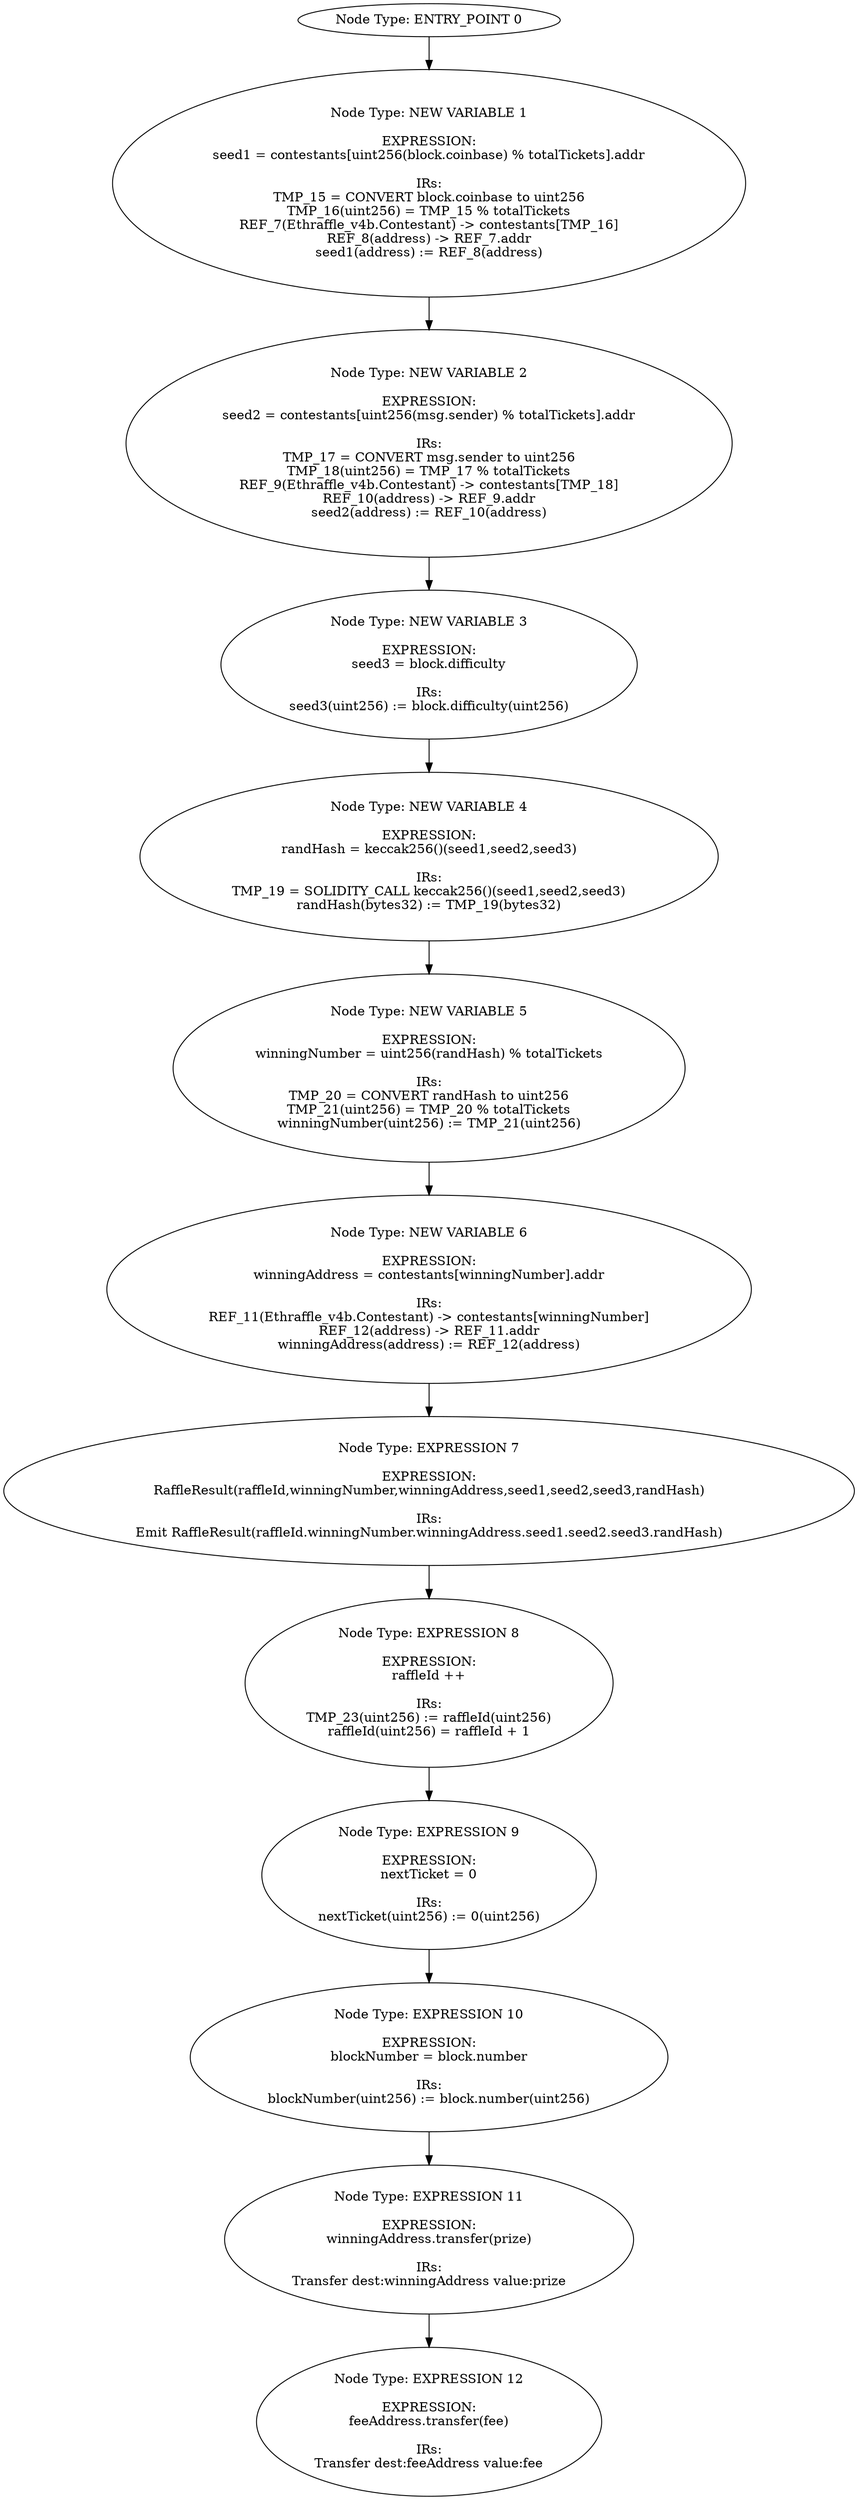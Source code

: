 digraph{
0[label="Node Type: ENTRY_POINT 0
"];
0->1;
1[label="Node Type: NEW VARIABLE 1

EXPRESSION:
seed1 = contestants[uint256(block.coinbase) % totalTickets].addr

IRs:
TMP_15 = CONVERT block.coinbase to uint256
TMP_16(uint256) = TMP_15 % totalTickets
REF_7(Ethraffle_v4b.Contestant) -> contestants[TMP_16]
REF_8(address) -> REF_7.addr
seed1(address) := REF_8(address)"];
1->2;
2[label="Node Type: NEW VARIABLE 2

EXPRESSION:
seed2 = contestants[uint256(msg.sender) % totalTickets].addr

IRs:
TMP_17 = CONVERT msg.sender to uint256
TMP_18(uint256) = TMP_17 % totalTickets
REF_9(Ethraffle_v4b.Contestant) -> contestants[TMP_18]
REF_10(address) -> REF_9.addr
seed2(address) := REF_10(address)"];
2->3;
3[label="Node Type: NEW VARIABLE 3

EXPRESSION:
seed3 = block.difficulty

IRs:
seed3(uint256) := block.difficulty(uint256)"];
3->4;
4[label="Node Type: NEW VARIABLE 4

EXPRESSION:
randHash = keccak256()(seed1,seed2,seed3)

IRs:
TMP_19 = SOLIDITY_CALL keccak256()(seed1,seed2,seed3)
randHash(bytes32) := TMP_19(bytes32)"];
4->5;
5[label="Node Type: NEW VARIABLE 5

EXPRESSION:
winningNumber = uint256(randHash) % totalTickets

IRs:
TMP_20 = CONVERT randHash to uint256
TMP_21(uint256) = TMP_20 % totalTickets
winningNumber(uint256) := TMP_21(uint256)"];
5->6;
6[label="Node Type: NEW VARIABLE 6

EXPRESSION:
winningAddress = contestants[winningNumber].addr

IRs:
REF_11(Ethraffle_v4b.Contestant) -> contestants[winningNumber]
REF_12(address) -> REF_11.addr
winningAddress(address) := REF_12(address)"];
6->7;
7[label="Node Type: EXPRESSION 7

EXPRESSION:
RaffleResult(raffleId,winningNumber,winningAddress,seed1,seed2,seed3,randHash)

IRs:
Emit RaffleResult(raffleId.winningNumber.winningAddress.seed1.seed2.seed3.randHash)"];
7->8;
8[label="Node Type: EXPRESSION 8

EXPRESSION:
raffleId ++

IRs:
TMP_23(uint256) := raffleId(uint256)
raffleId(uint256) = raffleId + 1"];
8->9;
9[label="Node Type: EXPRESSION 9

EXPRESSION:
nextTicket = 0

IRs:
nextTicket(uint256) := 0(uint256)"];
9->10;
10[label="Node Type: EXPRESSION 10

EXPRESSION:
blockNumber = block.number

IRs:
blockNumber(uint256) := block.number(uint256)"];
10->11;
11[label="Node Type: EXPRESSION 11

EXPRESSION:
winningAddress.transfer(prize)

IRs:
Transfer dest:winningAddress value:prize"];
11->12;
12[label="Node Type: EXPRESSION 12

EXPRESSION:
feeAddress.transfer(fee)

IRs:
Transfer dest:feeAddress value:fee"];
}

